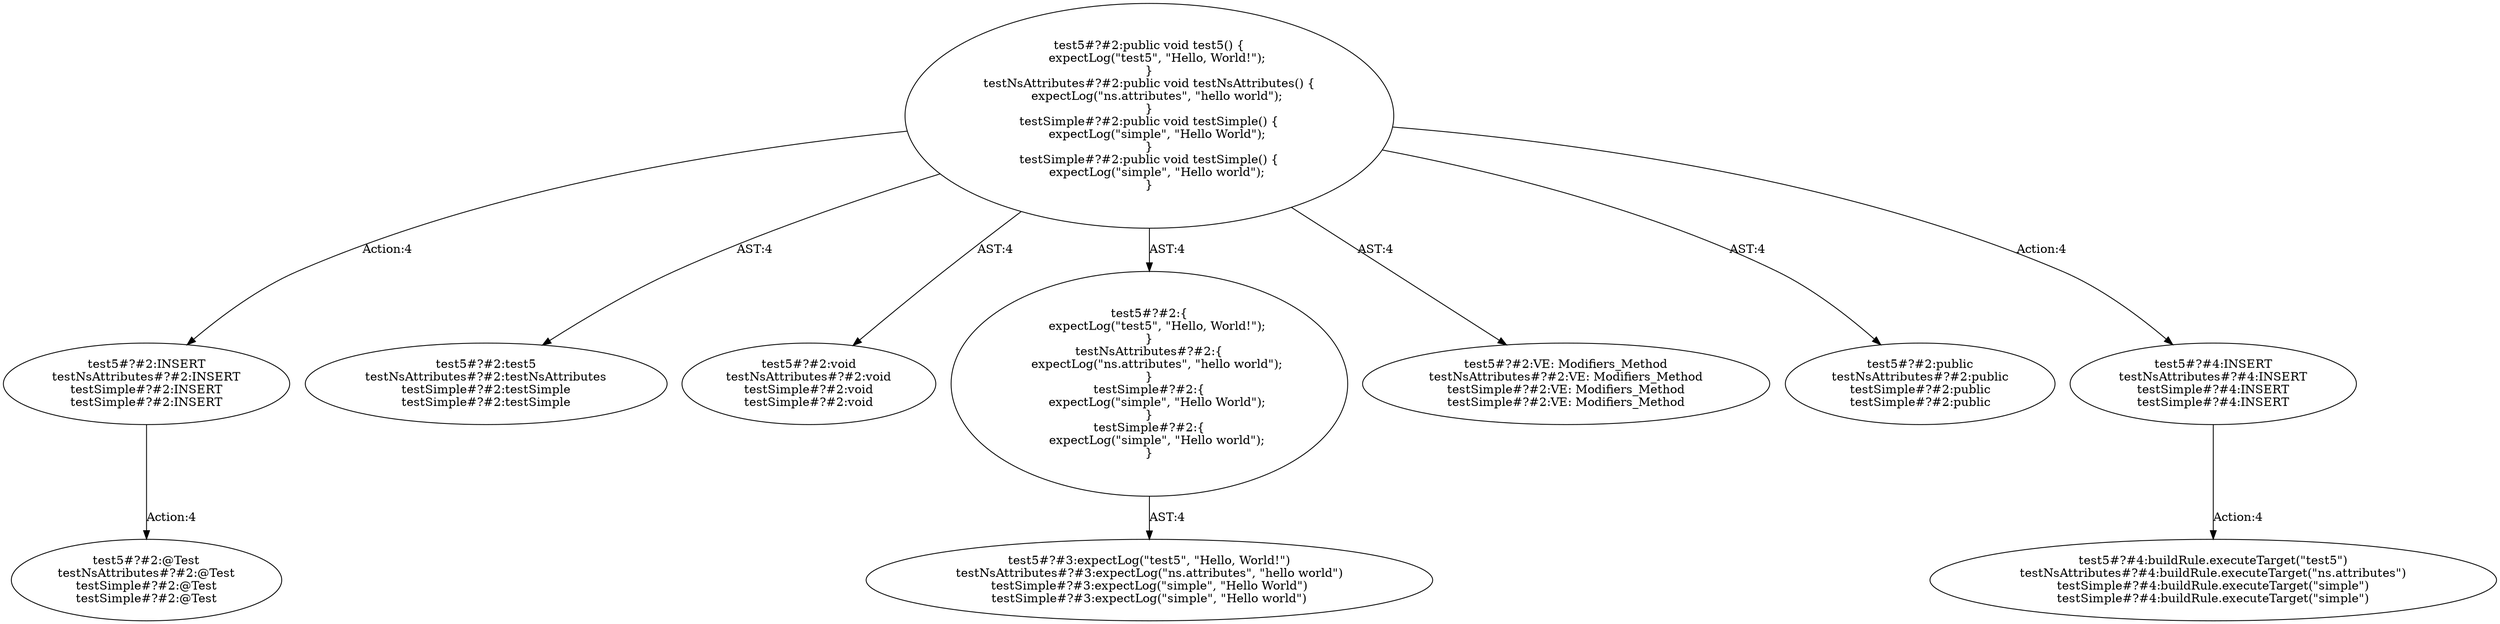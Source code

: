digraph "Pattern" {
0 [label="test5#?#2:INSERT
testNsAttributes#?#2:INSERT
testSimple#?#2:INSERT
testSimple#?#2:INSERT" shape=ellipse]
1 [label="test5#?#2:public void test5() \{
    expectLog(\"test5\", \"Hello, World!\");
\}
testNsAttributes#?#2:public void testNsAttributes() \{
    expectLog(\"ns.attributes\", \"hello world\");
\}
testSimple#?#2:public void testSimple() \{
    expectLog(\"simple\", \"Hello World\");
\}
testSimple#?#2:public void testSimple() \{
    expectLog(\"simple\", \"Hello world\");
\}" shape=ellipse]
2 [label="test5#?#2:test5
testNsAttributes#?#2:testNsAttributes
testSimple#?#2:testSimple
testSimple#?#2:testSimple" shape=ellipse]
3 [label="test5#?#2:void
testNsAttributes#?#2:void
testSimple#?#2:void
testSimple#?#2:void" shape=ellipse]
4 [label="test5#?#2:\{
    expectLog(\"test5\", \"Hello, World!\");
\}
testNsAttributes#?#2:\{
    expectLog(\"ns.attributes\", \"hello world\");
\}
testSimple#?#2:\{
    expectLog(\"simple\", \"Hello World\");
\}
testSimple#?#2:\{
    expectLog(\"simple\", \"Hello world\");
\}" shape=ellipse]
5 [label="test5#?#3:expectLog(\"test5\", \"Hello, World!\")
testNsAttributes#?#3:expectLog(\"ns.attributes\", \"hello world\")
testSimple#?#3:expectLog(\"simple\", \"Hello World\")
testSimple#?#3:expectLog(\"simple\", \"Hello world\")" shape=ellipse]
6 [label="test5#?#2:VE: Modifiers_Method
testNsAttributes#?#2:VE: Modifiers_Method
testSimple#?#2:VE: Modifiers_Method
testSimple#?#2:VE: Modifiers_Method" shape=ellipse]
7 [label="test5#?#2:public
testNsAttributes#?#2:public
testSimple#?#2:public
testSimple#?#2:public" shape=ellipse]
8 [label="test5#?#4:INSERT
testNsAttributes#?#4:INSERT
testSimple#?#4:INSERT
testSimple#?#4:INSERT" shape=ellipse]
9 [label="test5#?#4:buildRule.executeTarget(\"test5\")
testNsAttributes#?#4:buildRule.executeTarget(\"ns.attributes\")
testSimple#?#4:buildRule.executeTarget(\"simple\")
testSimple#?#4:buildRule.executeTarget(\"simple\")" shape=ellipse]
10 [label="test5#?#2:@Test
testNsAttributes#?#2:@Test
testSimple#?#2:@Test
testSimple#?#2:@Test" shape=ellipse]
0 -> 10 [label="Action:4"];
1 -> 0 [label="Action:4"];
1 -> 2 [label="AST:4"];
1 -> 3 [label="AST:4"];
1 -> 4 [label="AST:4"];
1 -> 6 [label="AST:4"];
1 -> 7 [label="AST:4"];
1 -> 8 [label="Action:4"];
4 -> 5 [label="AST:4"];
8 -> 9 [label="Action:4"];
}